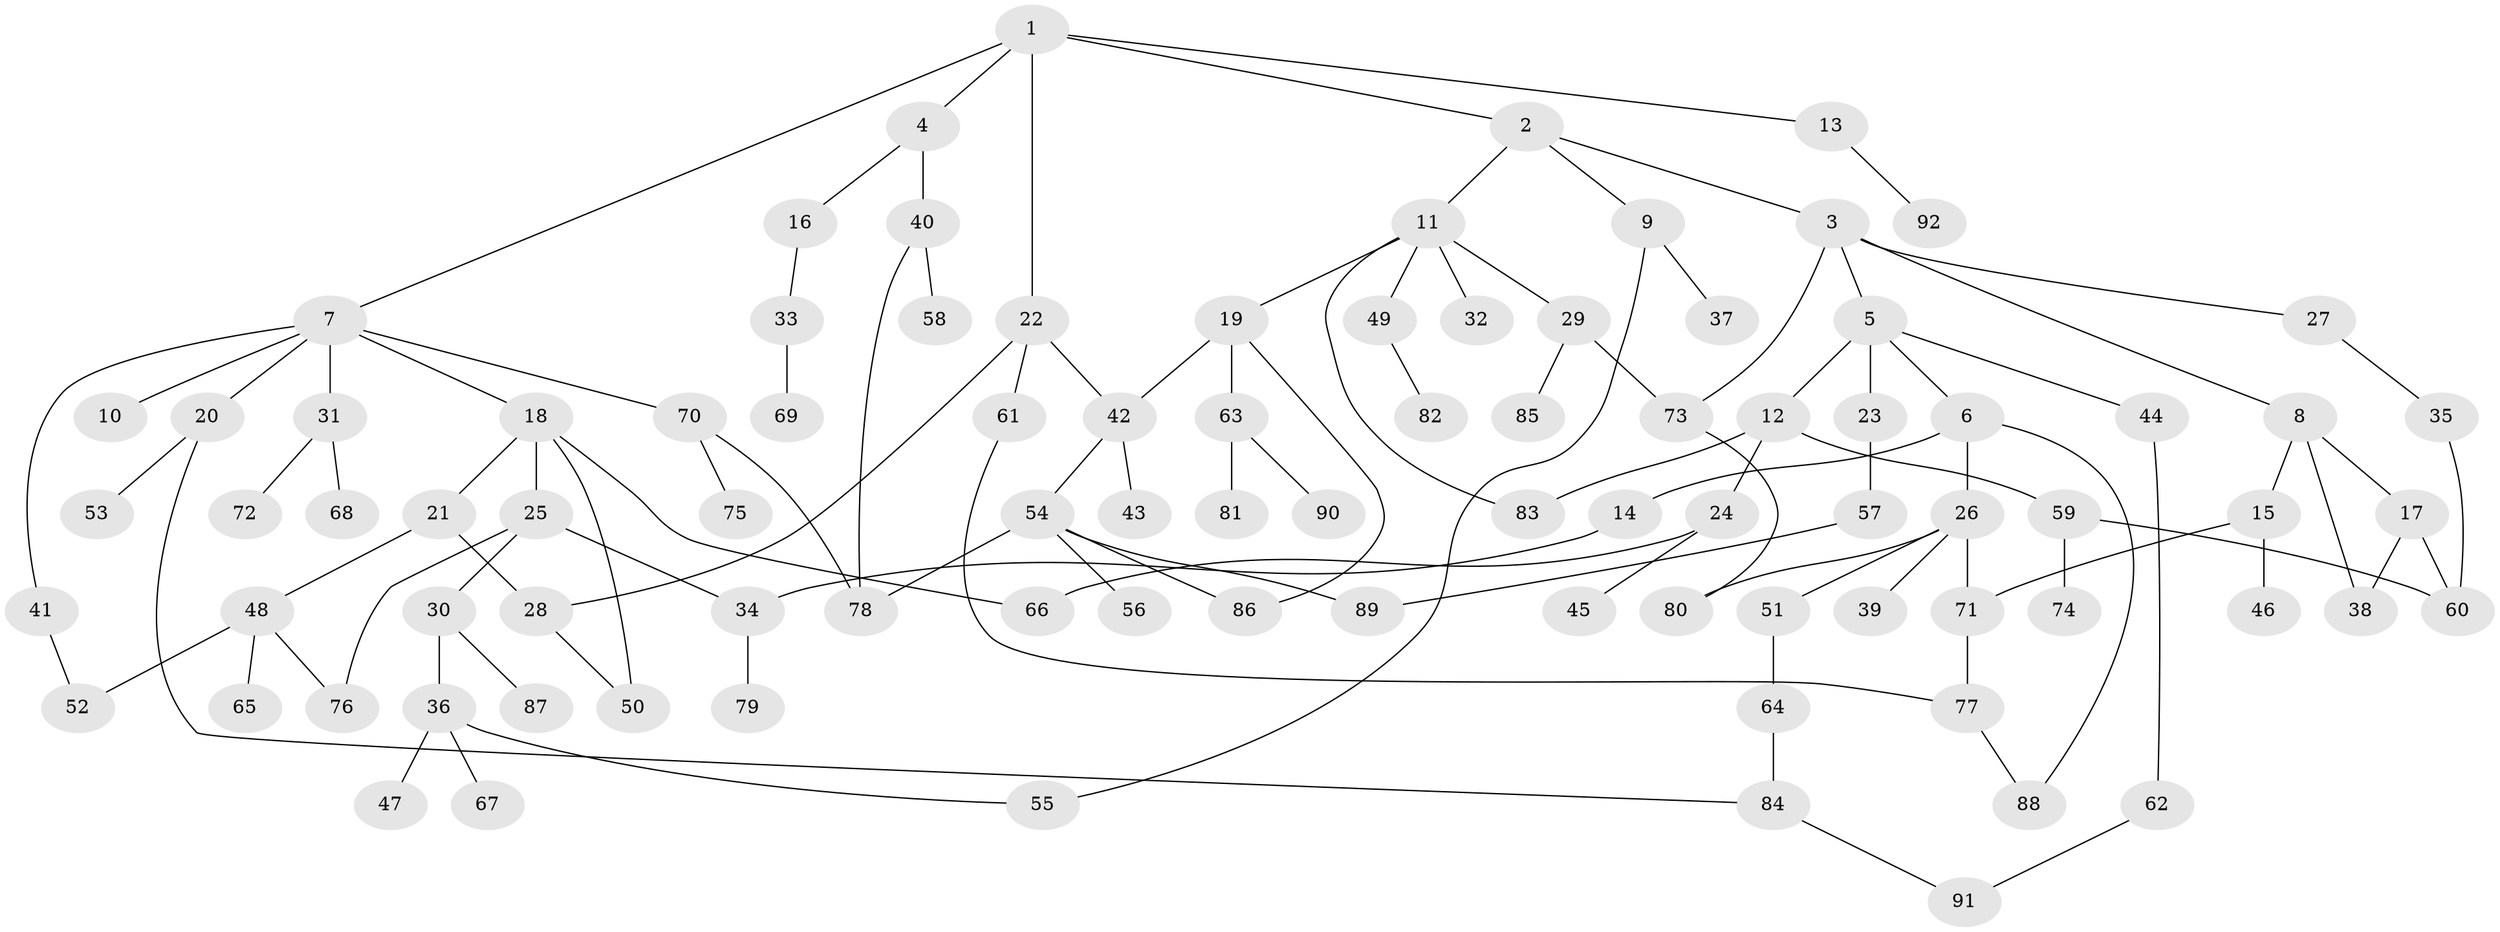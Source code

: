 // coarse degree distribution, {5: 0.10714285714285714, 4: 0.125, 3: 0.17857142857142858, 6: 0.017857142857142856, 2: 0.4642857142857143, 1: 0.10714285714285714}
// Generated by graph-tools (version 1.1) at 2025/48/03/04/25 22:48:45]
// undirected, 92 vertices, 114 edges
graph export_dot {
  node [color=gray90,style=filled];
  1;
  2;
  3;
  4;
  5;
  6;
  7;
  8;
  9;
  10;
  11;
  12;
  13;
  14;
  15;
  16;
  17;
  18;
  19;
  20;
  21;
  22;
  23;
  24;
  25;
  26;
  27;
  28;
  29;
  30;
  31;
  32;
  33;
  34;
  35;
  36;
  37;
  38;
  39;
  40;
  41;
  42;
  43;
  44;
  45;
  46;
  47;
  48;
  49;
  50;
  51;
  52;
  53;
  54;
  55;
  56;
  57;
  58;
  59;
  60;
  61;
  62;
  63;
  64;
  65;
  66;
  67;
  68;
  69;
  70;
  71;
  72;
  73;
  74;
  75;
  76;
  77;
  78;
  79;
  80;
  81;
  82;
  83;
  84;
  85;
  86;
  87;
  88;
  89;
  90;
  91;
  92;
  1 -- 2;
  1 -- 4;
  1 -- 7;
  1 -- 13;
  1 -- 22;
  2 -- 3;
  2 -- 9;
  2 -- 11;
  3 -- 5;
  3 -- 8;
  3 -- 27;
  3 -- 73;
  4 -- 16;
  4 -- 40;
  5 -- 6;
  5 -- 12;
  5 -- 23;
  5 -- 44;
  6 -- 14;
  6 -- 26;
  6 -- 88;
  7 -- 10;
  7 -- 18;
  7 -- 20;
  7 -- 31;
  7 -- 41;
  7 -- 70;
  8 -- 15;
  8 -- 17;
  8 -- 38;
  9 -- 37;
  9 -- 55;
  11 -- 19;
  11 -- 29;
  11 -- 32;
  11 -- 49;
  11 -- 83;
  12 -- 24;
  12 -- 59;
  12 -- 83;
  13 -- 92;
  14 -- 34;
  15 -- 46;
  15 -- 71;
  16 -- 33;
  17 -- 38;
  17 -- 60;
  18 -- 21;
  18 -- 25;
  18 -- 50;
  18 -- 66;
  19 -- 63;
  19 -- 86;
  19 -- 42;
  20 -- 53;
  20 -- 84;
  21 -- 28;
  21 -- 48;
  22 -- 42;
  22 -- 61;
  22 -- 28;
  23 -- 57;
  24 -- 45;
  24 -- 66;
  25 -- 30;
  25 -- 76;
  25 -- 34;
  26 -- 39;
  26 -- 51;
  26 -- 71;
  26 -- 80;
  27 -- 35;
  28 -- 50;
  29 -- 73;
  29 -- 85;
  30 -- 36;
  30 -- 87;
  31 -- 68;
  31 -- 72;
  33 -- 69;
  34 -- 79;
  35 -- 60;
  36 -- 47;
  36 -- 55;
  36 -- 67;
  40 -- 58;
  40 -- 78;
  41 -- 52;
  42 -- 43;
  42 -- 54;
  44 -- 62;
  48 -- 52;
  48 -- 65;
  48 -- 76;
  49 -- 82;
  51 -- 64;
  54 -- 56;
  54 -- 89;
  54 -- 86;
  54 -- 78;
  57 -- 89;
  59 -- 74;
  59 -- 60;
  61 -- 77;
  62 -- 91;
  63 -- 81;
  63 -- 90;
  64 -- 84;
  70 -- 75;
  70 -- 78;
  71 -- 77;
  73 -- 80;
  77 -- 88;
  84 -- 91;
}
